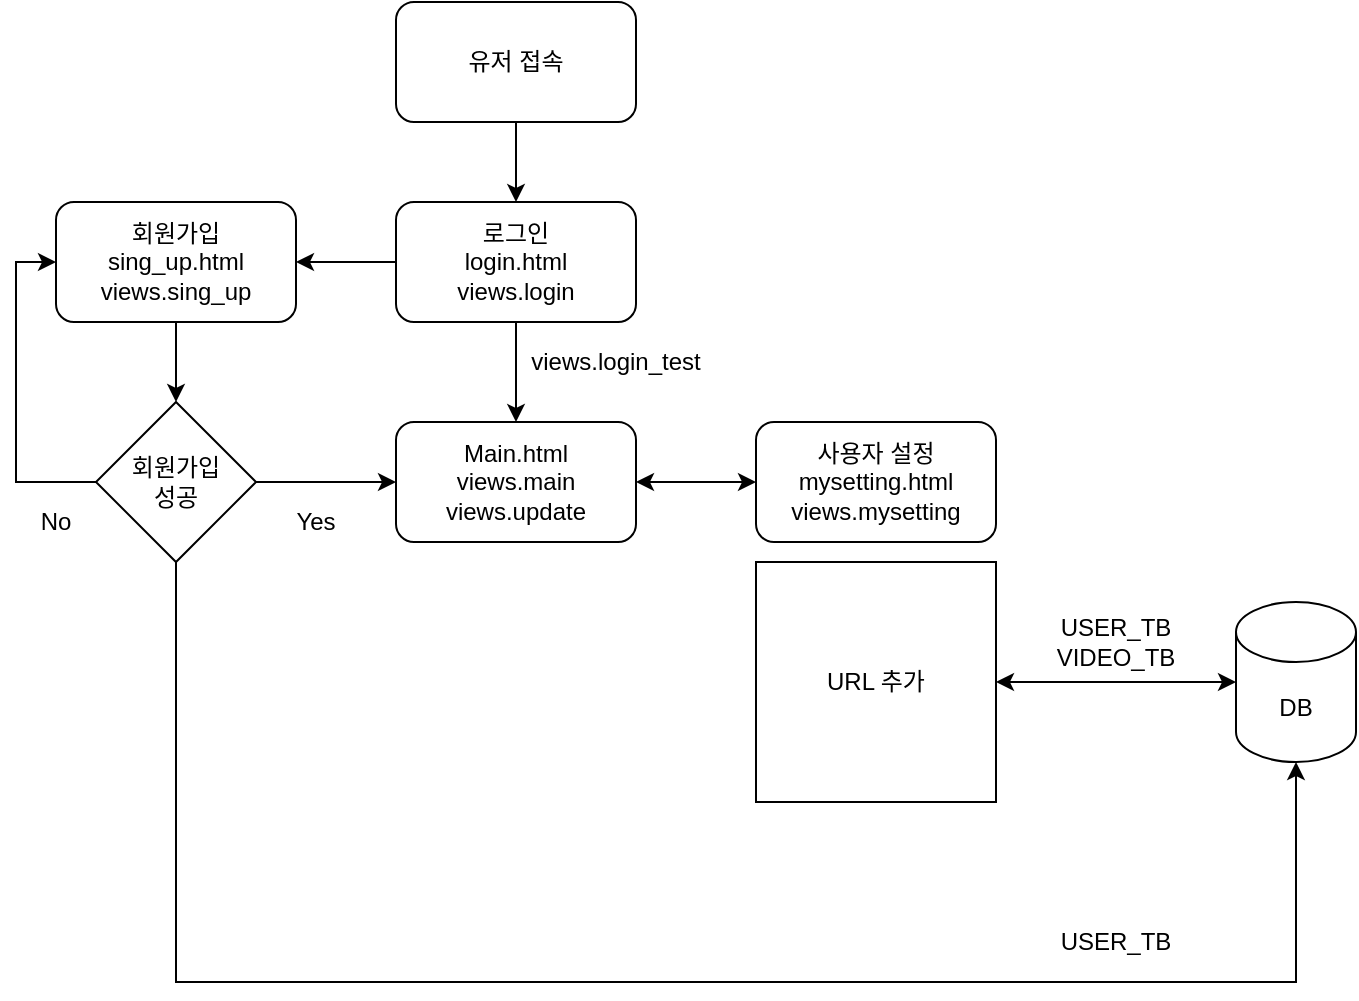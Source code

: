 <mxfile version="13.7.9" type="github">
  <diagram id="mf8KHyxnbhxvtrnPKYq9" name="Page-1">
    <mxGraphModel dx="1422" dy="794" grid="1" gridSize="10" guides="1" tooltips="1" connect="1" arrows="1" fold="1" page="1" pageScale="1" pageWidth="827" pageHeight="1169" math="0" shadow="0">
      <root>
        <mxCell id="0" />
        <mxCell id="1" parent="0" />
        <mxCell id="2DR2Ei8YUOUdCdANg9B1-1" style="edgeStyle=orthogonalEdgeStyle;rounded=0;orthogonalLoop=1;jettySize=auto;html=1;exitX=0.5;exitY=1;exitDx=0;exitDy=0;" edge="1" parent="1" source="2DR2Ei8YUOUdCdANg9B1-2" target="2DR2Ei8YUOUdCdANg9B1-4">
          <mxGeometry relative="1" as="geometry" />
        </mxCell>
        <mxCell id="2DR2Ei8YUOUdCdANg9B1-2" value="유저 접속&lt;br&gt;" style="rounded=1;whiteSpace=wrap;html=1;" vertex="1" parent="1">
          <mxGeometry x="269" y="80" width="120" height="60" as="geometry" />
        </mxCell>
        <mxCell id="2DR2Ei8YUOUdCdANg9B1-3" value="" style="edgeStyle=orthogonalEdgeStyle;rounded=0;orthogonalLoop=1;jettySize=auto;html=1;" edge="1" parent="1" source="2DR2Ei8YUOUdCdANg9B1-4" target="2DR2Ei8YUOUdCdANg9B1-11">
          <mxGeometry relative="1" as="geometry" />
        </mxCell>
        <mxCell id="2DR2Ei8YUOUdCdANg9B1-4" value="로그인&lt;br&gt;login.html&lt;br&gt;views.login" style="rounded=1;whiteSpace=wrap;html=1;" vertex="1" parent="1">
          <mxGeometry x="269" y="180" width="120" height="60" as="geometry" />
        </mxCell>
        <mxCell id="2DR2Ei8YUOUdCdANg9B1-5" value="Main.html&lt;br&gt;views.main&lt;br&gt;views.update" style="rounded=1;whiteSpace=wrap;html=1;" vertex="1" parent="1">
          <mxGeometry x="269" y="290" width="120" height="60" as="geometry" />
        </mxCell>
        <mxCell id="2DR2Ei8YUOUdCdANg9B1-6" value="" style="endArrow=classic;html=1;exitX=0.5;exitY=1;exitDx=0;exitDy=0;entryX=0.5;entryY=0;entryDx=0;entryDy=0;" edge="1" parent="1" source="2DR2Ei8YUOUdCdANg9B1-4" target="2DR2Ei8YUOUdCdANg9B1-5">
          <mxGeometry width="50" height="50" relative="1" as="geometry">
            <mxPoint x="429" y="300" as="sourcePoint" />
            <mxPoint x="479" y="250" as="targetPoint" />
          </mxGeometry>
        </mxCell>
        <mxCell id="2DR2Ei8YUOUdCdANg9B1-7" value="" style="endArrow=classic;startArrow=classic;html=1;exitX=1;exitY=0.5;exitDx=0;exitDy=0;" edge="1" parent="1" source="2DR2Ei8YUOUdCdANg9B1-5" target="2DR2Ei8YUOUdCdANg9B1-8">
          <mxGeometry width="50" height="50" relative="1" as="geometry">
            <mxPoint x="509" y="220" as="sourcePoint" />
            <mxPoint x="559" y="170" as="targetPoint" />
          </mxGeometry>
        </mxCell>
        <mxCell id="2DR2Ei8YUOUdCdANg9B1-8" value="사용자 설정&lt;br&gt;mysetting.html&lt;br&gt;views.mysetting" style="rounded=1;whiteSpace=wrap;html=1;" vertex="1" parent="1">
          <mxGeometry x="449" y="290" width="120" height="60" as="geometry" />
        </mxCell>
        <mxCell id="2DR2Ei8YUOUdCdANg9B1-9" value="URL 추가" style="whiteSpace=wrap;html=1;aspect=fixed;" vertex="1" parent="1">
          <mxGeometry x="449" y="360" width="120" height="120" as="geometry" />
        </mxCell>
        <mxCell id="2DR2Ei8YUOUdCdANg9B1-10" style="edgeStyle=orthogonalEdgeStyle;rounded=0;orthogonalLoop=1;jettySize=auto;html=1;exitX=0.5;exitY=1;exitDx=0;exitDy=0;" edge="1" parent="1" source="2DR2Ei8YUOUdCdANg9B1-11" target="2DR2Ei8YUOUdCdANg9B1-16">
          <mxGeometry relative="1" as="geometry" />
        </mxCell>
        <mxCell id="2DR2Ei8YUOUdCdANg9B1-11" value="회원가입&lt;br&gt;sing_up.html&lt;br&gt;views.sing_up" style="rounded=1;whiteSpace=wrap;html=1;" vertex="1" parent="1">
          <mxGeometry x="99" y="180" width="120" height="60" as="geometry" />
        </mxCell>
        <mxCell id="2DR2Ei8YUOUdCdANg9B1-12" value="views.login_test" style="text;html=1;strokeColor=none;fillColor=none;align=center;verticalAlign=middle;whiteSpace=wrap;rounded=0;" vertex="1" parent="1">
          <mxGeometry x="359" y="250" width="40" height="20" as="geometry" />
        </mxCell>
        <mxCell id="2DR2Ei8YUOUdCdANg9B1-13" style="edgeStyle=orthogonalEdgeStyle;rounded=0;orthogonalLoop=1;jettySize=auto;html=1;exitX=1;exitY=0.5;exitDx=0;exitDy=0;entryX=0;entryY=0.5;entryDx=0;entryDy=0;" edge="1" parent="1" source="2DR2Ei8YUOUdCdANg9B1-16" target="2DR2Ei8YUOUdCdANg9B1-5">
          <mxGeometry relative="1" as="geometry" />
        </mxCell>
        <mxCell id="2DR2Ei8YUOUdCdANg9B1-14" style="edgeStyle=orthogonalEdgeStyle;rounded=0;orthogonalLoop=1;jettySize=auto;html=1;entryX=0;entryY=0.5;entryDx=0;entryDy=0;" edge="1" parent="1" source="2DR2Ei8YUOUdCdANg9B1-16" target="2DR2Ei8YUOUdCdANg9B1-11">
          <mxGeometry relative="1" as="geometry">
            <Array as="points">
              <mxPoint x="79" y="320" />
              <mxPoint x="79" y="210" />
            </Array>
          </mxGeometry>
        </mxCell>
        <mxCell id="2DR2Ei8YUOUdCdANg9B1-15" style="edgeStyle=orthogonalEdgeStyle;rounded=0;orthogonalLoop=1;jettySize=auto;html=1;entryX=0.5;entryY=1;entryDx=0;entryDy=0;entryPerimeter=0;" edge="1" parent="1" source="2DR2Ei8YUOUdCdANg9B1-16" target="2DR2Ei8YUOUdCdANg9B1-20">
          <mxGeometry relative="1" as="geometry">
            <Array as="points">
              <mxPoint x="159" y="570" />
              <mxPoint x="719" y="570" />
            </Array>
          </mxGeometry>
        </mxCell>
        <mxCell id="2DR2Ei8YUOUdCdANg9B1-16" value="회원가입&lt;br&gt;성공" style="rhombus;whiteSpace=wrap;html=1;" vertex="1" parent="1">
          <mxGeometry x="119" y="280" width="80" height="80" as="geometry" />
        </mxCell>
        <mxCell id="2DR2Ei8YUOUdCdANg9B1-17" value="Yes" style="text;html=1;strokeColor=none;fillColor=none;align=center;verticalAlign=middle;whiteSpace=wrap;rounded=0;" vertex="1" parent="1">
          <mxGeometry x="209" y="330" width="40" height="20" as="geometry" />
        </mxCell>
        <mxCell id="2DR2Ei8YUOUdCdANg9B1-18" value="No" style="text;html=1;strokeColor=none;fillColor=none;align=center;verticalAlign=middle;whiteSpace=wrap;rounded=0;" vertex="1" parent="1">
          <mxGeometry x="79" y="330" width="40" height="20" as="geometry" />
        </mxCell>
        <mxCell id="2DR2Ei8YUOUdCdANg9B1-19" value="" style="endArrow=classic;startArrow=classic;html=1;exitX=1;exitY=0.5;exitDx=0;exitDy=0;entryX=0;entryY=0.5;entryDx=0;entryDy=0;entryPerimeter=0;" edge="1" parent="1" source="2DR2Ei8YUOUdCdANg9B1-9" target="2DR2Ei8YUOUdCdANg9B1-20">
          <mxGeometry width="50" height="50" relative="1" as="geometry">
            <mxPoint x="579" y="470" as="sourcePoint" />
            <mxPoint x="629" y="420" as="targetPoint" />
          </mxGeometry>
        </mxCell>
        <mxCell id="2DR2Ei8YUOUdCdANg9B1-20" value="DB" style="shape=cylinder3;whiteSpace=wrap;html=1;boundedLbl=1;backgroundOutline=1;size=15;" vertex="1" parent="1">
          <mxGeometry x="689" y="380" width="60" height="80" as="geometry" />
        </mxCell>
        <mxCell id="2DR2Ei8YUOUdCdANg9B1-21" value="USER_TB&lt;br&gt;VIDEO_TB" style="text;html=1;strokeColor=none;fillColor=none;align=center;verticalAlign=middle;whiteSpace=wrap;rounded=0;" vertex="1" parent="1">
          <mxGeometry x="609" y="390" width="40" height="20" as="geometry" />
        </mxCell>
        <mxCell id="2DR2Ei8YUOUdCdANg9B1-22" value="USER_TB" style="text;html=1;strokeColor=none;fillColor=none;align=center;verticalAlign=middle;whiteSpace=wrap;rounded=0;" vertex="1" parent="1">
          <mxGeometry x="609" y="540" width="40" height="20" as="geometry" />
        </mxCell>
      </root>
    </mxGraphModel>
  </diagram>
</mxfile>
